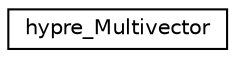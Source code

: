 digraph "Graphical Class Hierarchy"
{
 // LATEX_PDF_SIZE
  edge [fontname="Helvetica",fontsize="10",labelfontname="Helvetica",labelfontsize="10"];
  node [fontname="Helvetica",fontsize="10",shape=record];
  rankdir="LR";
  Node0 [label="hypre_Multivector",height=0.2,width=0.4,color="black", fillcolor="white", style="filled",URL="$structhypre___multivector.html",tooltip=" "];
}
